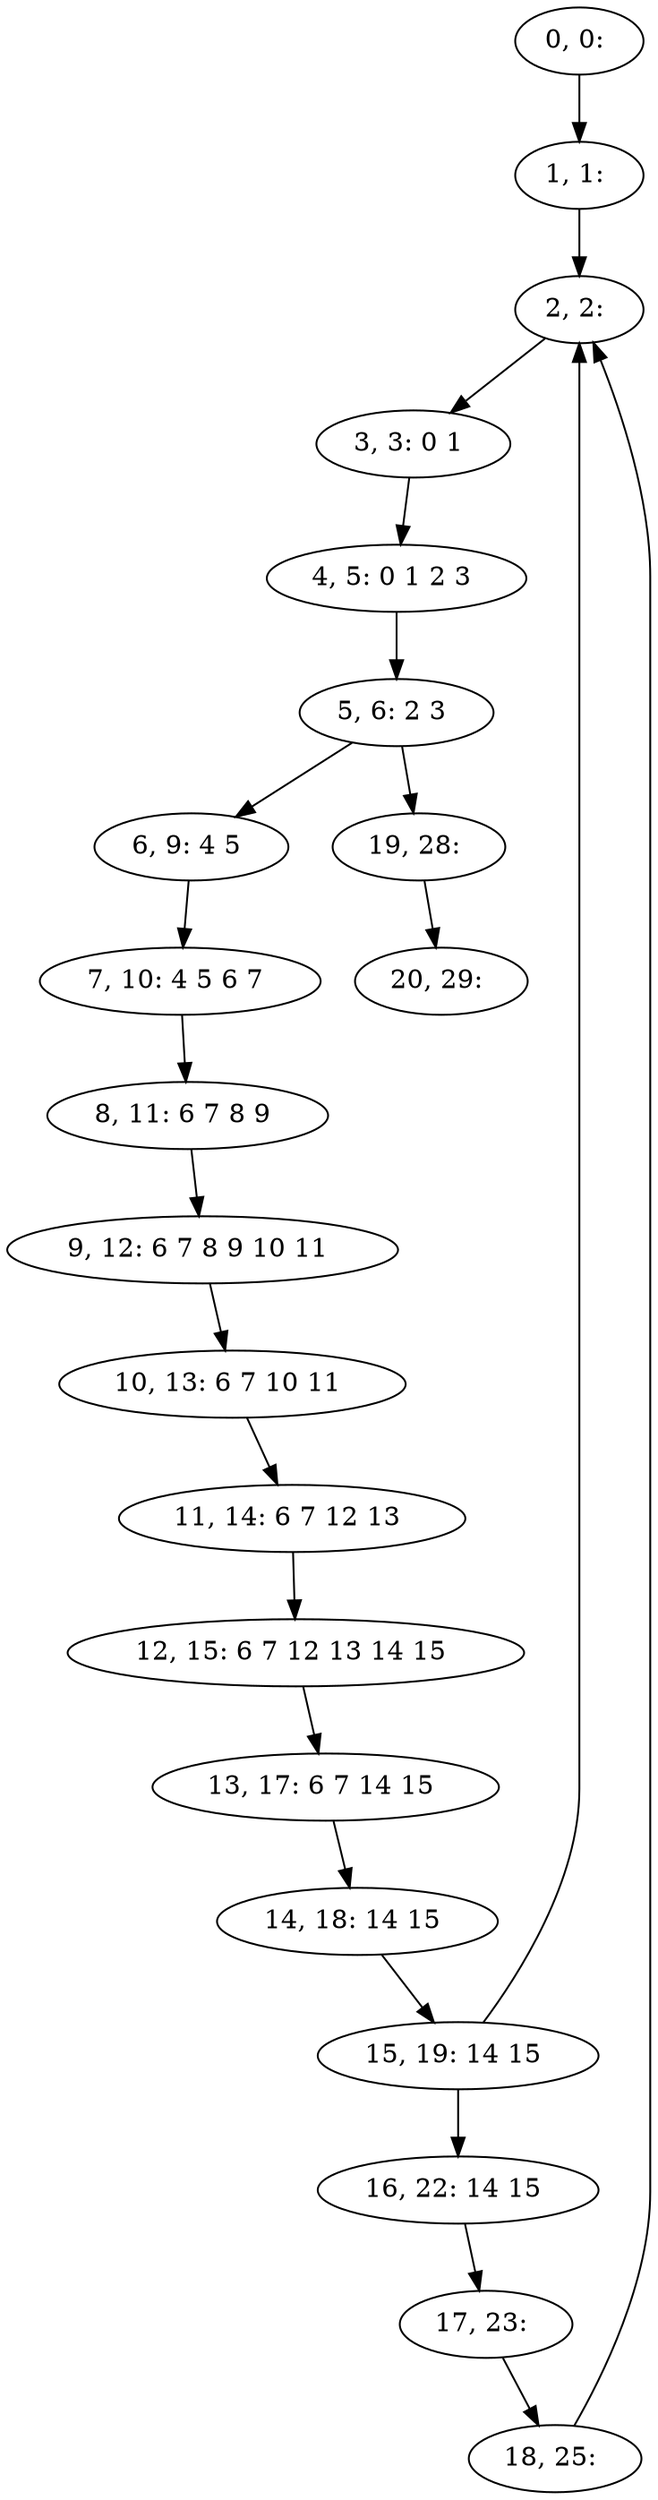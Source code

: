 digraph G {
0[label="0, 0: "];
1[label="1, 1: "];
2[label="2, 2: "];
3[label="3, 3: 0 1 "];
4[label="4, 5: 0 1 2 3 "];
5[label="5, 6: 2 3 "];
6[label="6, 9: 4 5 "];
7[label="7, 10: 4 5 6 7 "];
8[label="8, 11: 6 7 8 9 "];
9[label="9, 12: 6 7 8 9 10 11 "];
10[label="10, 13: 6 7 10 11 "];
11[label="11, 14: 6 7 12 13 "];
12[label="12, 15: 6 7 12 13 14 15 "];
13[label="13, 17: 6 7 14 15 "];
14[label="14, 18: 14 15 "];
15[label="15, 19: 14 15 "];
16[label="16, 22: 14 15 "];
17[label="17, 23: "];
18[label="18, 25: "];
19[label="19, 28: "];
20[label="20, 29: "];
0->1 ;
1->2 ;
2->3 ;
3->4 ;
4->5 ;
5->6 ;
5->19 ;
6->7 ;
7->8 ;
8->9 ;
9->10 ;
10->11 ;
11->12 ;
12->13 ;
13->14 ;
14->15 ;
15->16 ;
15->2 ;
16->17 ;
17->18 ;
18->2 ;
19->20 ;
}
